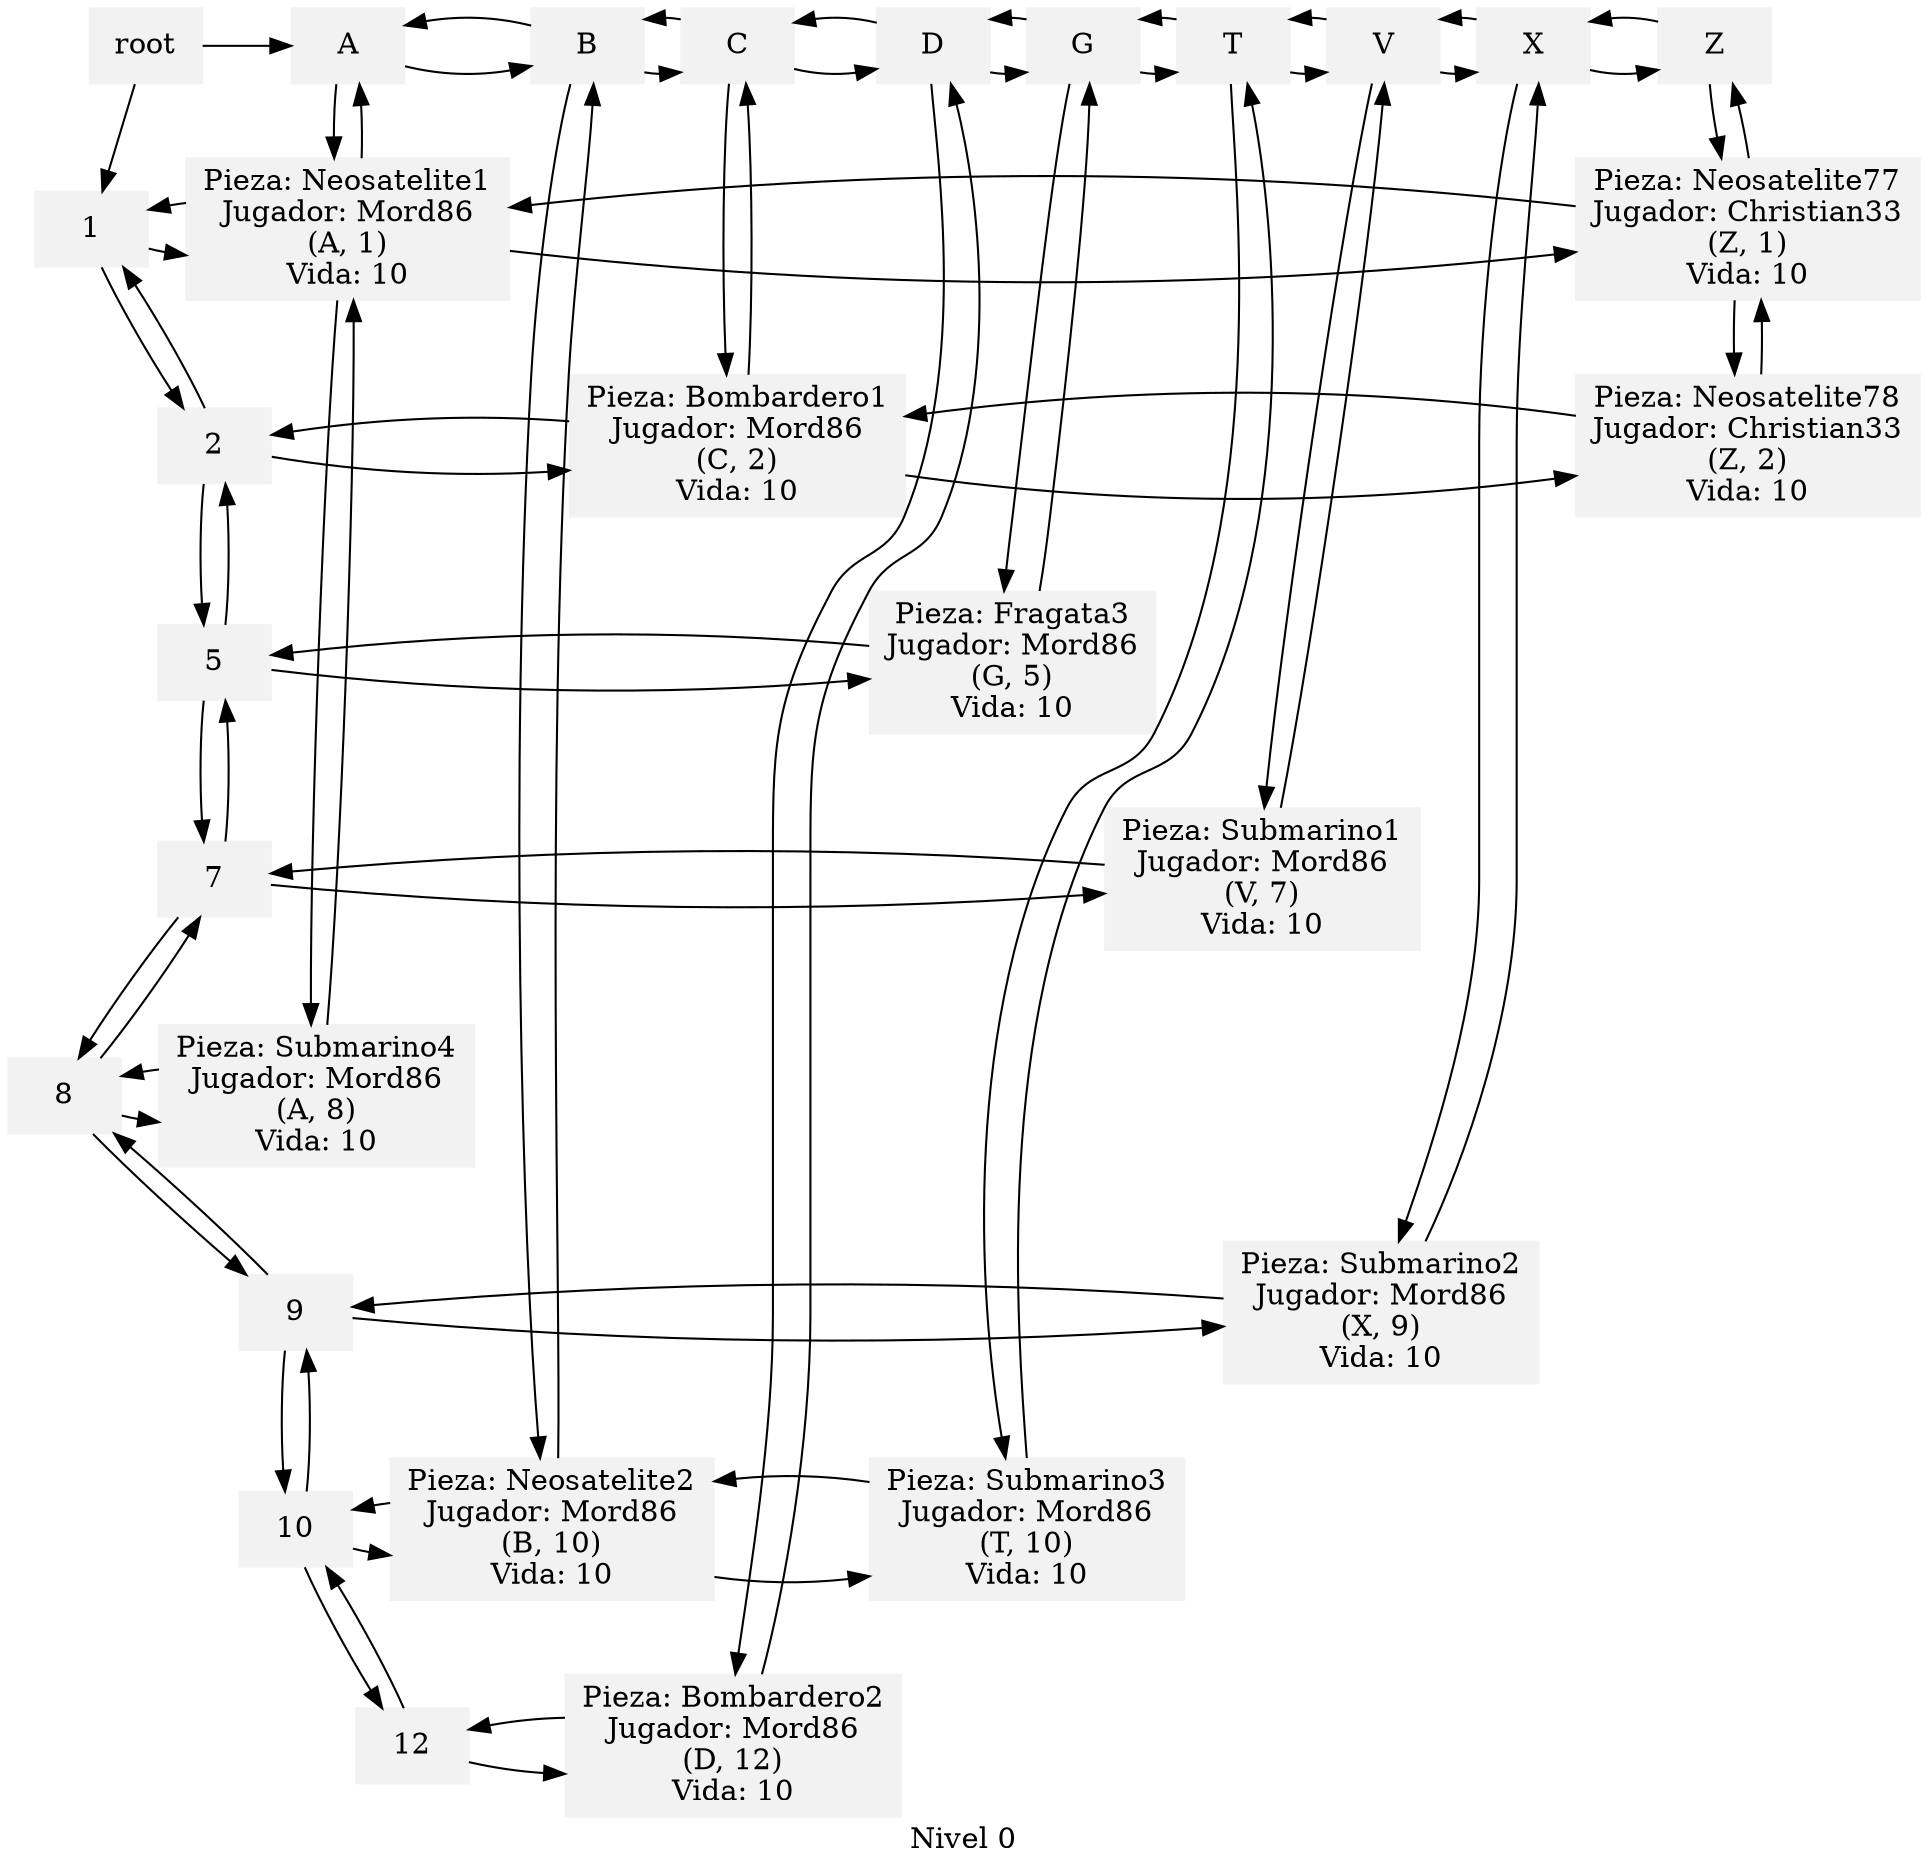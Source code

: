 digraph G{
node[shape=box, style=filled, color=Gray95];edge[color=black];rankdir=UD;
label = "Nivel 0";
root -> "1";
root -> "A";
"A"->"B";
"A"->"Pieza: Neosatelite1
Jugador: Mord86
(A, 1)
Vida: 10";
"A";
"B"->"C";
"B"->"Pieza: Neosatelite2
Jugador: Mord86
(B, 10)
Vida: 10";
"B";
"B"->"A";
"C"->"D";
"C"->"Pieza: Bombardero1
Jugador: Mord86
(C, 2)
Vida: 10";
"C";
"C"->"B";
"D"->"G";
"D"->"Pieza: Bombardero2
Jugador: Mord86
(D, 12)
Vida: 10";
"D";
"D"->"C";
"G"->"T";
"G"->"Pieza: Fragata3
Jugador: Mord86
(G, 5)
Vida: 10";
"G";
"G"->"D";
"T"->"V";
"T"->"Pieza: Submarino3
Jugador: Mord86
(T, 10)
Vida: 10";
"T";
"T"->"G";
"V"->"X";
"V"->"Pieza: Submarino1
Jugador: Mord86
(V, 7)
Vida: 10";
"V";
"V"->"T";
"X"->"Z";
"X"->"Pieza: Submarino2
Jugador: Mord86
(X, 9)
Vida: 10";
"X";
"X"->"V";
"Z";
"Z"->"Pieza: Neosatelite77
Jugador: Christian33
(Z, 1)
Vida: 10";
"Z";
"Z"->"X";
{rank=same;"A";"B";"B";"C";"C";"D";"D";"G";"G";"T";"T";"V";"V";"X";"X";"Z";}
"1"->"Pieza: Neosatelite1
Jugador: Mord86
(A, 1)
Vida: 10";
"1"->"2";
"1";
"Pieza: Neosatelite1
Jugador: Mord86
(A, 1)
Vida: 10"->"Pieza: Neosatelite77
Jugador: Christian33
(Z, 1)
Vida: 10";
"Pieza: Neosatelite1
Jugador: Mord86
(A, 1)
Vida: 10"->"Pieza: Submarino4
Jugador: Mord86
(A, 8)
Vida: 10";
"Pieza: Neosatelite1
Jugador: Mord86
(A, 1)
Vida: 10"->"A";
"Pieza: Neosatelite1
Jugador: Mord86
(A, 1)
Vida: 10"->"1";
"Pieza: Neosatelite77
Jugador: Christian33
(Z, 1)
Vida: 10";
"Pieza: Neosatelite77
Jugador: Christian33
(Z, 1)
Vida: 10"->"Pieza: Neosatelite78
Jugador: Christian33
(Z, 2)
Vida: 10";
"Pieza: Neosatelite77
Jugador: Christian33
(Z, 1)
Vida: 10"->"Z";
"Pieza: Neosatelite77
Jugador: Christian33
(Z, 1)
Vida: 10"->"Pieza: Neosatelite1
Jugador: Mord86
(A, 1)
Vida: 10";
{rank=same;"1";"Pieza: Neosatelite1
Jugador: Mord86
(A, 1)
Vida: 10";"Pieza: Neosatelite1
Jugador: Mord86
(A, 1)
Vida: 10";"Pieza: Neosatelite77
Jugador: Christian33
(Z, 1)
Vida: 10";"Pieza: Neosatelite77
Jugador: Christian33
(Z, 1)
Vida: 10";}
"2"->"Pieza: Bombardero1
Jugador: Mord86
(C, 2)
Vida: 10";
"2"->"5";
"2"->"1";
"2";
"Pieza: Bombardero1
Jugador: Mord86
(C, 2)
Vida: 10"->"Pieza: Neosatelite78
Jugador: Christian33
(Z, 2)
Vida: 10";
"Pieza: Bombardero1
Jugador: Mord86
(C, 2)
Vida: 10";
"Pieza: Bombardero1
Jugador: Mord86
(C, 2)
Vida: 10"->"C";
"Pieza: Bombardero1
Jugador: Mord86
(C, 2)
Vida: 10"->"2";
"Pieza: Neosatelite78
Jugador: Christian33
(Z, 2)
Vida: 10";
"Pieza: Neosatelite78
Jugador: Christian33
(Z, 2)
Vida: 10";
"Pieza: Neosatelite78
Jugador: Christian33
(Z, 2)
Vida: 10"->"Pieza: Neosatelite77
Jugador: Christian33
(Z, 1)
Vida: 10";
"Pieza: Neosatelite78
Jugador: Christian33
(Z, 2)
Vida: 10"->"Pieza: Bombardero1
Jugador: Mord86
(C, 2)
Vida: 10";
{rank=same;"2";"Pieza: Bombardero1
Jugador: Mord86
(C, 2)
Vida: 10";"Pieza: Bombardero1
Jugador: Mord86
(C, 2)
Vida: 10";"Pieza: Neosatelite78
Jugador: Christian33
(Z, 2)
Vida: 10";"Pieza: Neosatelite78
Jugador: Christian33
(Z, 2)
Vida: 10";}
"5"->"Pieza: Fragata3
Jugador: Mord86
(G, 5)
Vida: 10";
"5"->"7";
"5"->"2";
"5";
"Pieza: Fragata3
Jugador: Mord86
(G, 5)
Vida: 10";
"Pieza: Fragata3
Jugador: Mord86
(G, 5)
Vida: 10";
"Pieza: Fragata3
Jugador: Mord86
(G, 5)
Vida: 10"->"G";
"Pieza: Fragata3
Jugador: Mord86
(G, 5)
Vida: 10"->"5";
{rank=same;"5";"Pieza: Fragata3
Jugador: Mord86
(G, 5)
Vida: 10";"Pieza: Fragata3
Jugador: Mord86
(G, 5)
Vida: 10";}
"7"->"Pieza: Submarino1
Jugador: Mord86
(V, 7)
Vida: 10";
"7"->"8";
"7"->"5";
"7";
"Pieza: Submarino1
Jugador: Mord86
(V, 7)
Vida: 10";
"Pieza: Submarino1
Jugador: Mord86
(V, 7)
Vida: 10";
"Pieza: Submarino1
Jugador: Mord86
(V, 7)
Vida: 10"->"V";
"Pieza: Submarino1
Jugador: Mord86
(V, 7)
Vida: 10"->"7";
{rank=same;"7";"Pieza: Submarino1
Jugador: Mord86
(V, 7)
Vida: 10";"Pieza: Submarino1
Jugador: Mord86
(V, 7)
Vida: 10";}
"8"->"Pieza: Submarino4
Jugador: Mord86
(A, 8)
Vida: 10";
"8"->"9";
"8"->"7";
"8";
"Pieza: Submarino4
Jugador: Mord86
(A, 8)
Vida: 10";
"Pieza: Submarino4
Jugador: Mord86
(A, 8)
Vida: 10";
"Pieza: Submarino4
Jugador: Mord86
(A, 8)
Vida: 10"->"Pieza: Neosatelite1
Jugador: Mord86
(A, 1)
Vida: 10";
"Pieza: Submarino4
Jugador: Mord86
(A, 8)
Vida: 10"->"8";
{rank=same;"8";"Pieza: Submarino4
Jugador: Mord86
(A, 8)
Vida: 10";"Pieza: Submarino4
Jugador: Mord86
(A, 8)
Vida: 10";}
"9"->"Pieza: Submarino2
Jugador: Mord86
(X, 9)
Vida: 10";
"9"->"10";
"9"->"8";
"9";
"Pieza: Submarino2
Jugador: Mord86
(X, 9)
Vida: 10";
"Pieza: Submarino2
Jugador: Mord86
(X, 9)
Vida: 10";
"Pieza: Submarino2
Jugador: Mord86
(X, 9)
Vida: 10"->"X";
"Pieza: Submarino2
Jugador: Mord86
(X, 9)
Vida: 10"->"9";
{rank=same;"9";"Pieza: Submarino2
Jugador: Mord86
(X, 9)
Vida: 10";"Pieza: Submarino2
Jugador: Mord86
(X, 9)
Vida: 10";}
"10"->"Pieza: Neosatelite2
Jugador: Mord86
(B, 10)
Vida: 10";
"10"->"12";
"10"->"9";
"10";
"Pieza: Neosatelite2
Jugador: Mord86
(B, 10)
Vida: 10"->"Pieza: Submarino3
Jugador: Mord86
(T, 10)
Vida: 10";
"Pieza: Neosatelite2
Jugador: Mord86
(B, 10)
Vida: 10";
"Pieza: Neosatelite2
Jugador: Mord86
(B, 10)
Vida: 10"->"B";
"Pieza: Neosatelite2
Jugador: Mord86
(B, 10)
Vida: 10"->"10";
"Pieza: Submarino3
Jugador: Mord86
(T, 10)
Vida: 10";
"Pieza: Submarino3
Jugador: Mord86
(T, 10)
Vida: 10";
"Pieza: Submarino3
Jugador: Mord86
(T, 10)
Vida: 10"->"T";
"Pieza: Submarino3
Jugador: Mord86
(T, 10)
Vida: 10"->"Pieza: Neosatelite2
Jugador: Mord86
(B, 10)
Vida: 10";
{rank=same;"10";"Pieza: Neosatelite2
Jugador: Mord86
(B, 10)
Vida: 10";"Pieza: Neosatelite2
Jugador: Mord86
(B, 10)
Vida: 10";"Pieza: Submarino3
Jugador: Mord86
(T, 10)
Vida: 10";"Pieza: Submarino3
Jugador: Mord86
(T, 10)
Vida: 10";}
"12"->"Pieza: Bombardero2
Jugador: Mord86
(D, 12)
Vida: 10";
"12";
"12"->"10";
"12";
"Pieza: Bombardero2
Jugador: Mord86
(D, 12)
Vida: 10";
"Pieza: Bombardero2
Jugador: Mord86
(D, 12)
Vida: 10";
"Pieza: Bombardero2
Jugador: Mord86
(D, 12)
Vida: 10"->"D";
"Pieza: Bombardero2
Jugador: Mord86
(D, 12)
Vida: 10"->"12";
{rank=min;
root;
"A";};
"12";"Pieza: Bombardero2
Jugador: Mord86
(D, 12)
Vida: 10";"Pieza: Bombardero2
Jugador: Mord86
(D, 12)
Vida: 10";{rank=same;"12";"Pieza: Bombardero2
Jugador: Mord86
(D, 12)
Vida: 10";}
}
